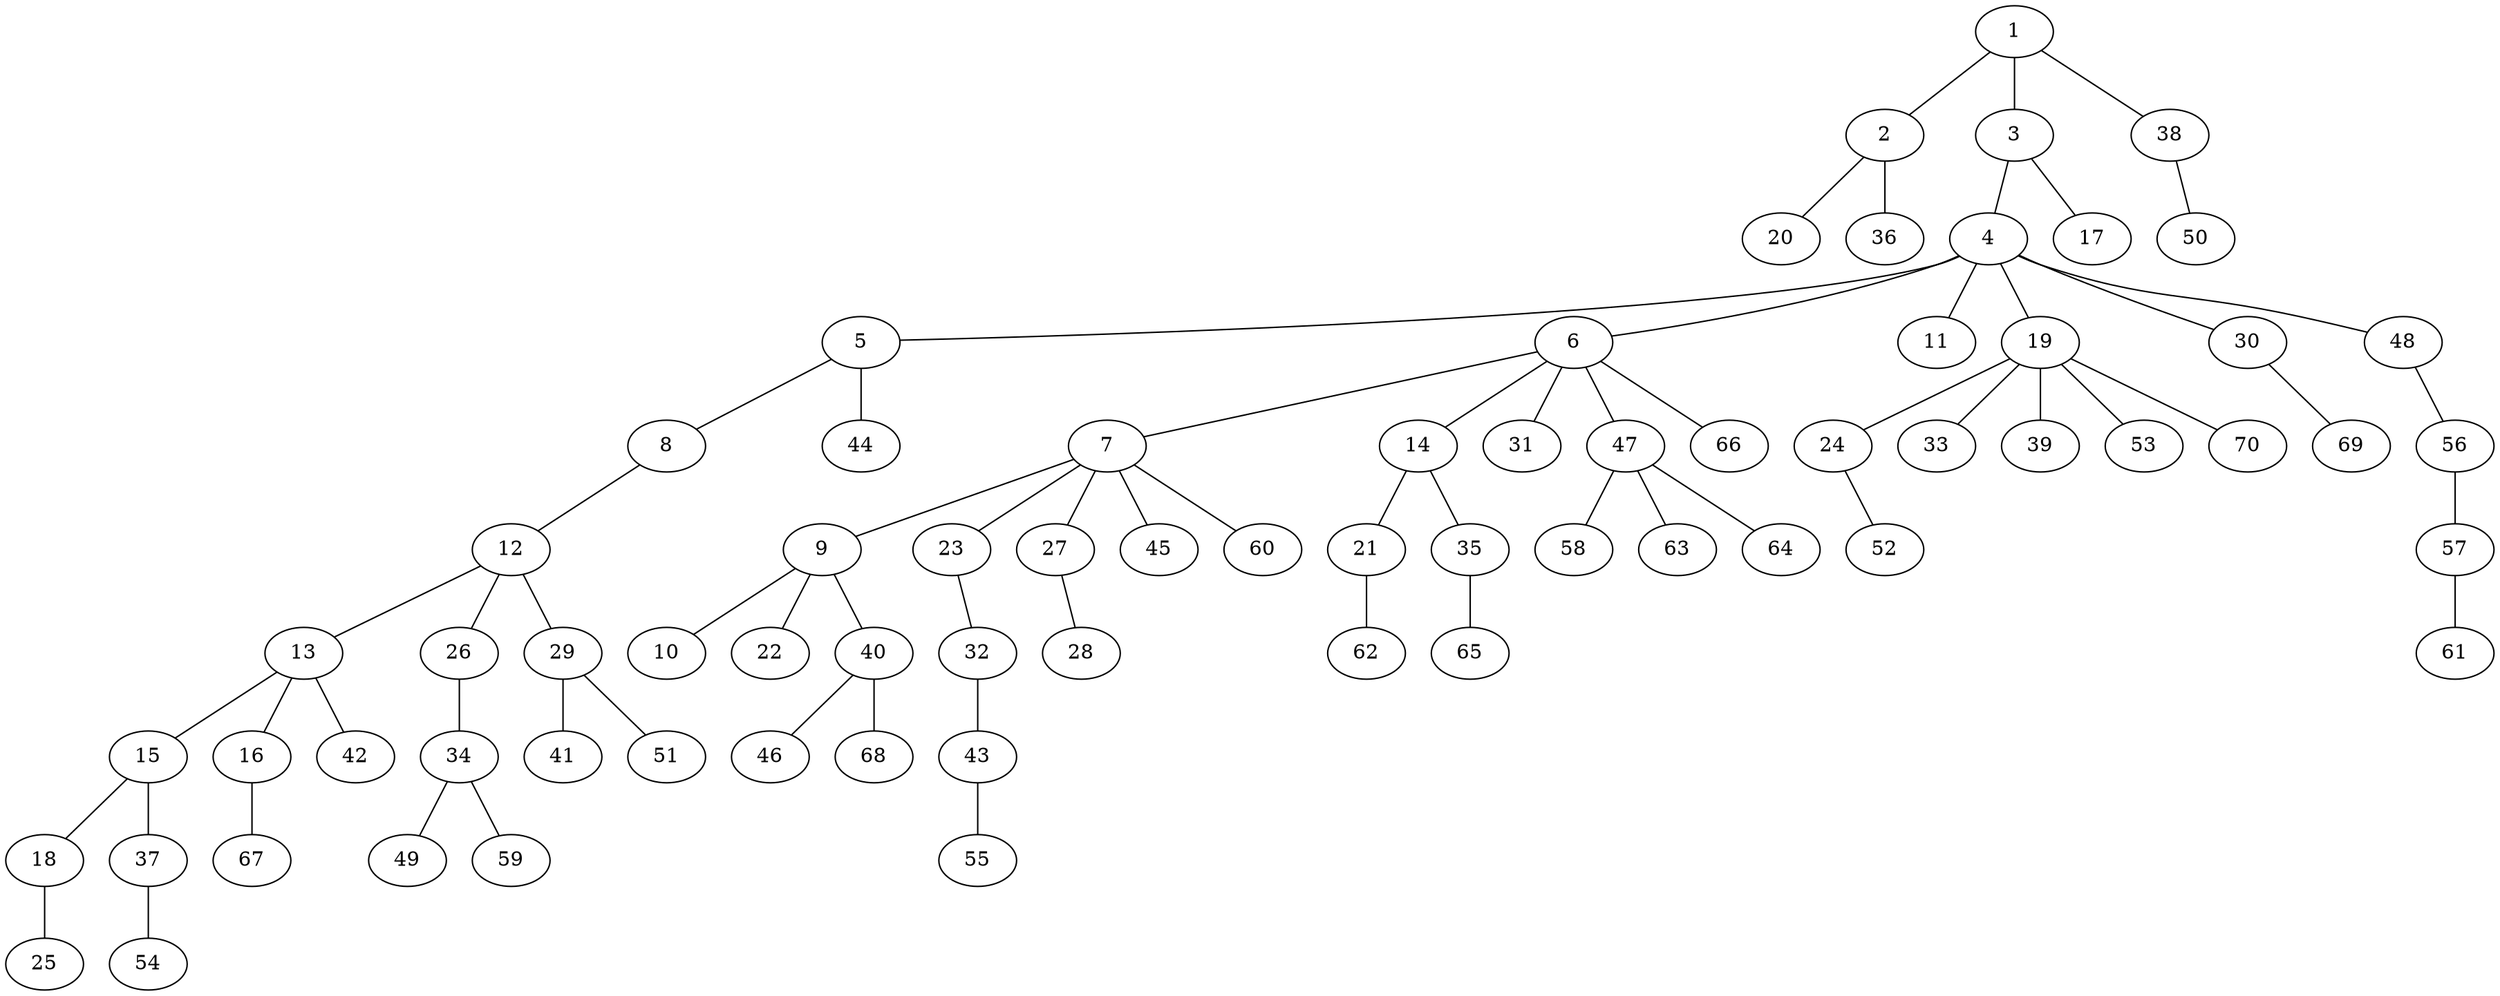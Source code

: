 graph graphname {1--2
1--3
1--38
2--20
2--36
3--4
3--17
4--5
4--6
4--11
4--19
4--30
4--48
5--8
5--44
6--7
6--14
6--31
6--47
6--66
7--9
7--23
7--27
7--45
7--60
8--12
9--10
9--22
9--40
12--13
12--26
12--29
13--15
13--16
13--42
14--21
14--35
15--18
15--37
16--67
18--25
19--24
19--33
19--39
19--53
19--70
21--62
23--32
24--52
26--34
27--28
29--41
29--51
30--69
32--43
34--49
34--59
35--65
37--54
38--50
40--46
40--68
43--55
47--58
47--63
47--64
48--56
56--57
57--61
}